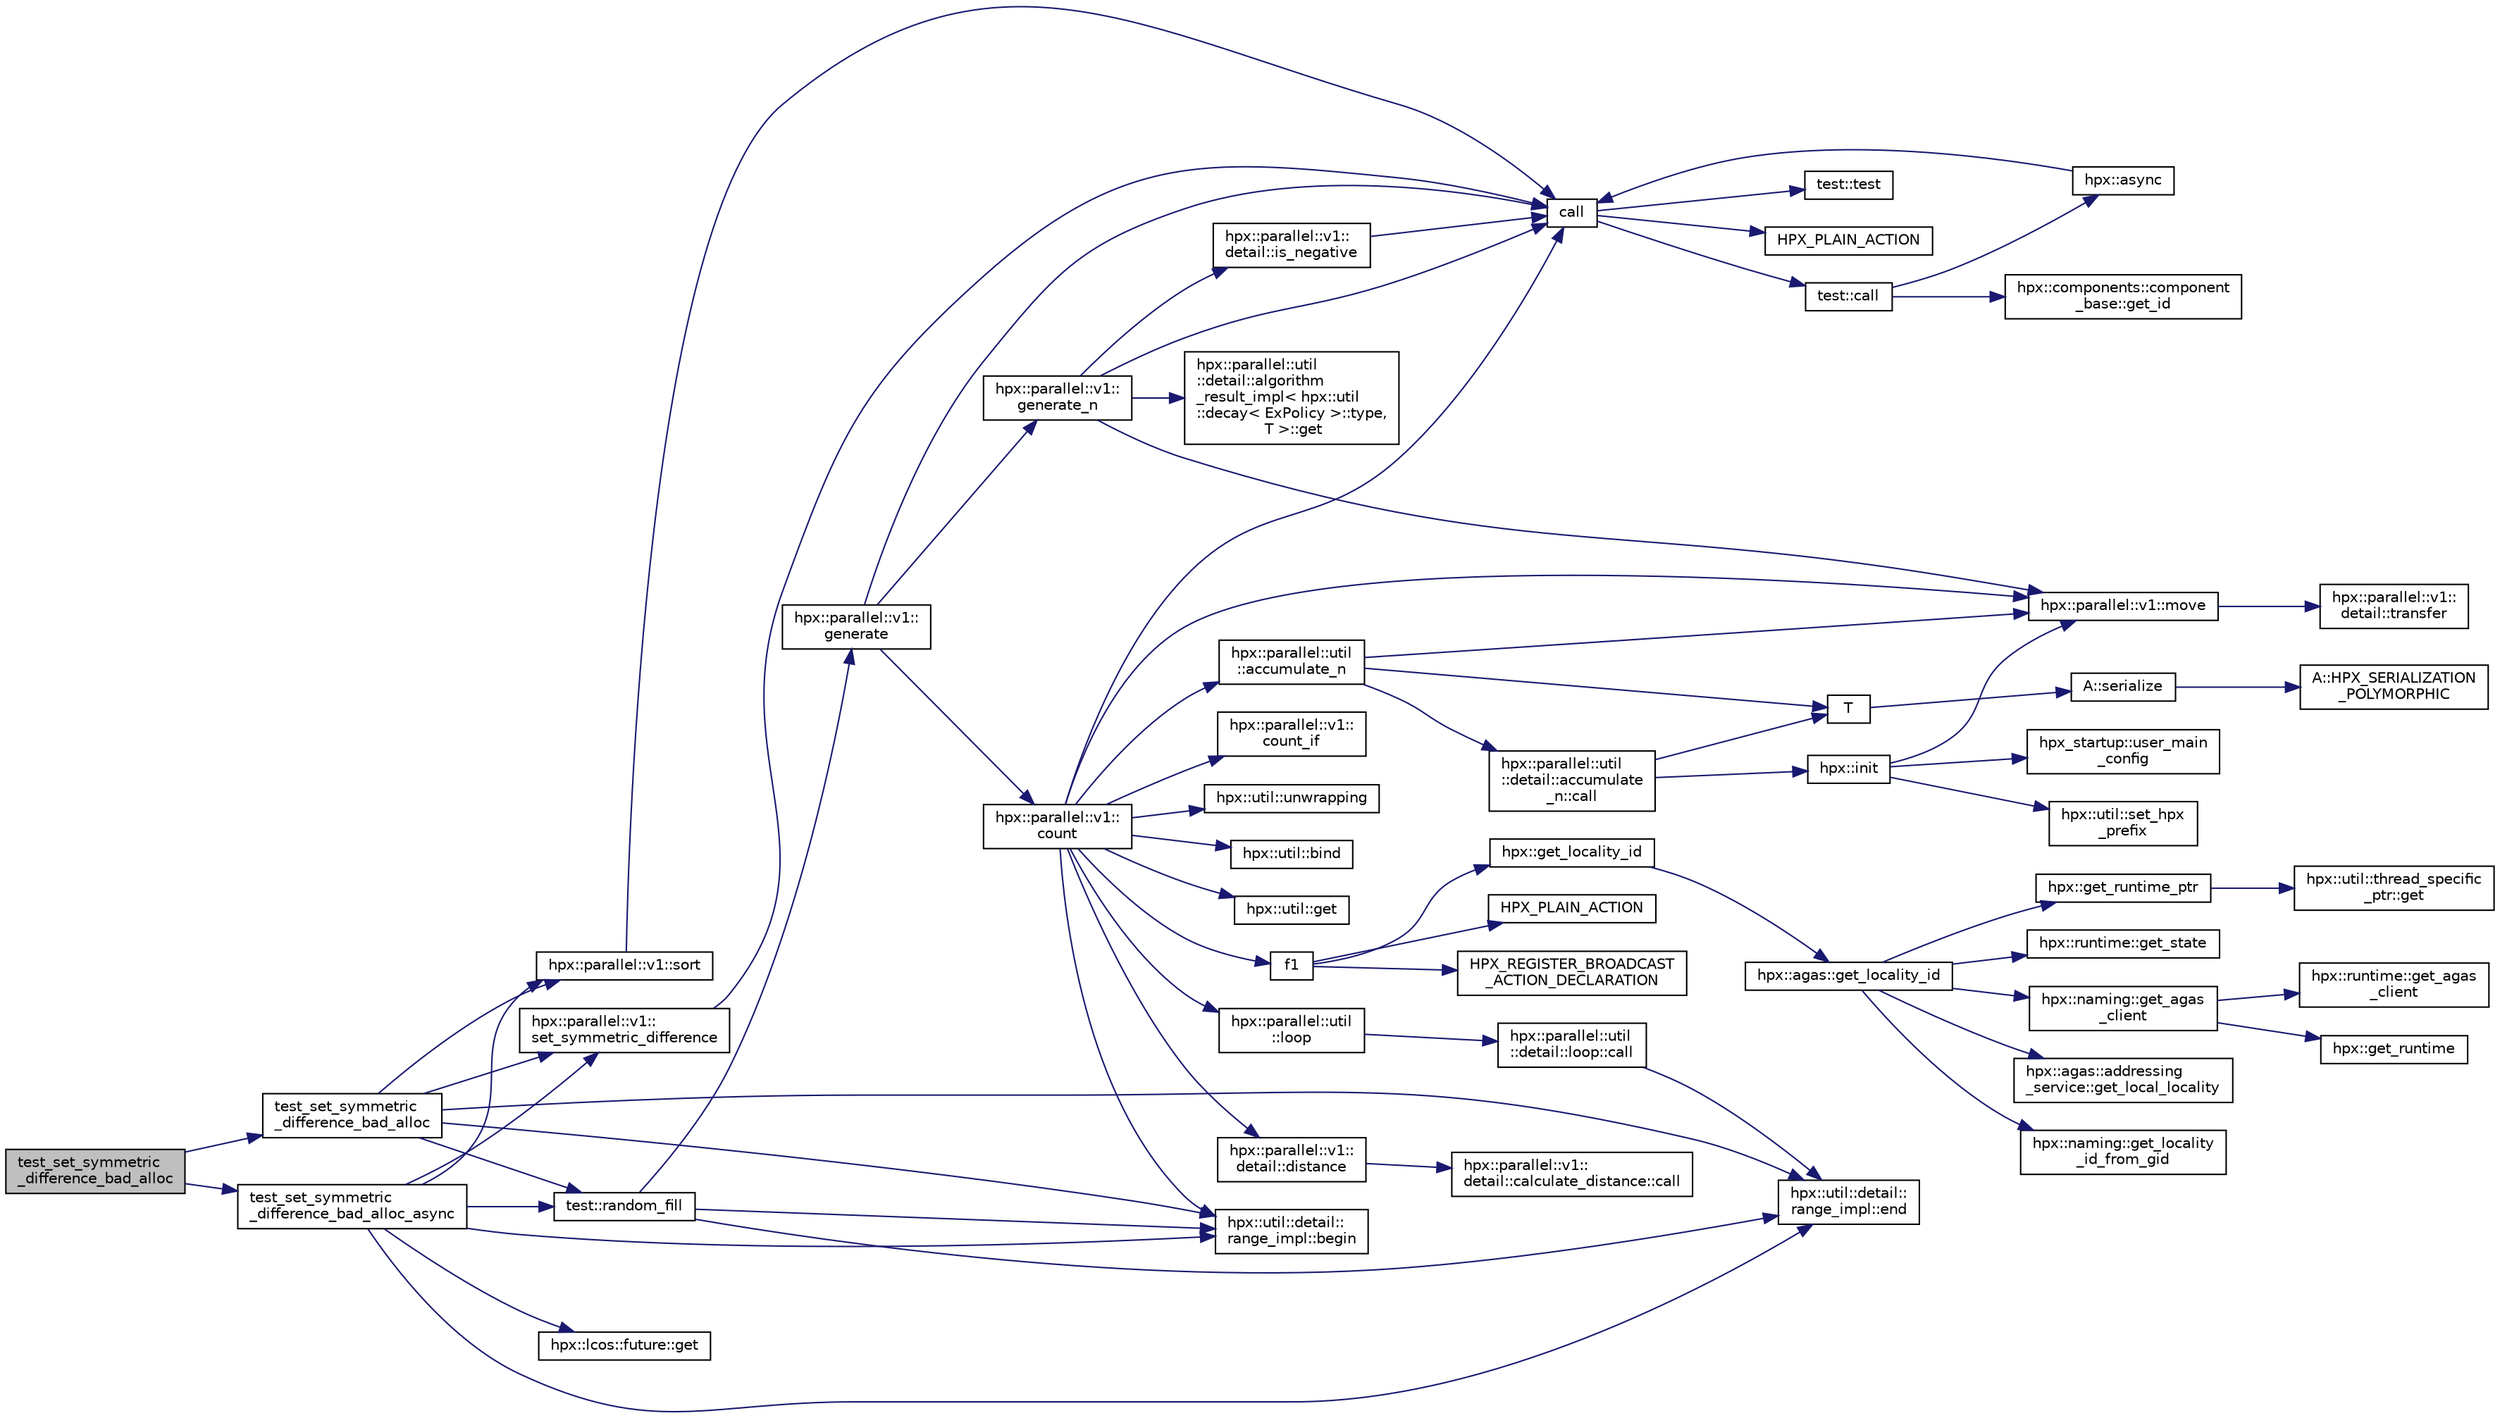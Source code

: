 digraph "test_set_symmetric_difference_bad_alloc"
{
  edge [fontname="Helvetica",fontsize="10",labelfontname="Helvetica",labelfontsize="10"];
  node [fontname="Helvetica",fontsize="10",shape=record];
  rankdir="LR";
  Node410 [label="test_set_symmetric\l_difference_bad_alloc",height=0.2,width=0.4,color="black", fillcolor="grey75", style="filled", fontcolor="black"];
  Node410 -> Node411 [color="midnightblue",fontsize="10",style="solid",fontname="Helvetica"];
  Node411 [label="test_set_symmetric\l_difference_bad_alloc",height=0.2,width=0.4,color="black", fillcolor="white", style="filled",URL="$d4/d0c/set__symmetric__difference_8cpp.html#ae71c0b23dec0df2c7d1301ef925def16"];
  Node411 -> Node412 [color="midnightblue",fontsize="10",style="solid",fontname="Helvetica"];
  Node412 [label="test::random_fill",height=0.2,width=0.4,color="black", fillcolor="white", style="filled",URL="$df/d04/namespacetest.html#af108eebf0ec199837311e53d84f7be38"];
  Node412 -> Node413 [color="midnightblue",fontsize="10",style="solid",fontname="Helvetica"];
  Node413 [label="hpx::parallel::v1::\lgenerate",height=0.2,width=0.4,color="black", fillcolor="white", style="filled",URL="$db/db9/namespacehpx_1_1parallel_1_1v1.html#a1f74f2be2954d6fbd8278df5fedb946a"];
  Node413 -> Node414 [color="midnightblue",fontsize="10",style="solid",fontname="Helvetica"];
  Node414 [label="hpx::parallel::v1::\lgenerate_n",height=0.2,width=0.4,color="black", fillcolor="white", style="filled",URL="$db/db9/namespacehpx_1_1parallel_1_1v1.html#a9fd6a170d9742750007e88805764ec8a"];
  Node414 -> Node415 [color="midnightblue",fontsize="10",style="solid",fontname="Helvetica"];
  Node415 [label="hpx::parallel::v1::\ldetail::is_negative",height=0.2,width=0.4,color="black", fillcolor="white", style="filled",URL="$d2/ddd/namespacehpx_1_1parallel_1_1v1_1_1detail.html#adf2e40fc4b20ad0fd442ee3118a4d527"];
  Node415 -> Node416 [color="midnightblue",fontsize="10",style="solid",fontname="Helvetica"];
  Node416 [label="call",height=0.2,width=0.4,color="black", fillcolor="white", style="filled",URL="$d2/d67/promise__1620_8cpp.html#a58357f0b82bc761e1d0b9091ed563a70"];
  Node416 -> Node417 [color="midnightblue",fontsize="10",style="solid",fontname="Helvetica"];
  Node417 [label="test::test",height=0.2,width=0.4,color="black", fillcolor="white", style="filled",URL="$d8/d89/structtest.html#ab42d5ece712d716b04cb3f686f297a26"];
  Node416 -> Node418 [color="midnightblue",fontsize="10",style="solid",fontname="Helvetica"];
  Node418 [label="HPX_PLAIN_ACTION",height=0.2,width=0.4,color="black", fillcolor="white", style="filled",URL="$d2/d67/promise__1620_8cpp.html#ab96aab827a4b1fcaf66cfe0ba83fef23"];
  Node416 -> Node419 [color="midnightblue",fontsize="10",style="solid",fontname="Helvetica"];
  Node419 [label="test::call",height=0.2,width=0.4,color="black", fillcolor="white", style="filled",URL="$d8/d89/structtest.html#aeb29e7ed6518b9426ccf1344c52620ae"];
  Node419 -> Node420 [color="midnightblue",fontsize="10",style="solid",fontname="Helvetica"];
  Node420 [label="hpx::async",height=0.2,width=0.4,color="black", fillcolor="white", style="filled",URL="$d8/d83/namespacehpx.html#acb7d8e37b73b823956ce144f9a57eaa4"];
  Node420 -> Node416 [color="midnightblue",fontsize="10",style="solid",fontname="Helvetica"];
  Node419 -> Node421 [color="midnightblue",fontsize="10",style="solid",fontname="Helvetica"];
  Node421 [label="hpx::components::component\l_base::get_id",height=0.2,width=0.4,color="black", fillcolor="white", style="filled",URL="$d2/de6/classhpx_1_1components_1_1component__base.html#a4c8fd93514039bdf01c48d66d82b19cd"];
  Node414 -> Node422 [color="midnightblue",fontsize="10",style="solid",fontname="Helvetica"];
  Node422 [label="hpx::parallel::util\l::detail::algorithm\l_result_impl\< hpx::util\l::decay\< ExPolicy \>::type,\l T \>::get",height=0.2,width=0.4,color="black", fillcolor="white", style="filled",URL="$d2/d42/structhpx_1_1parallel_1_1util_1_1detail_1_1algorithm__result__impl.html#ab5b051e8ec74eff5e0e62fd63f5d377e"];
  Node414 -> Node423 [color="midnightblue",fontsize="10",style="solid",fontname="Helvetica"];
  Node423 [label="hpx::parallel::v1::move",height=0.2,width=0.4,color="black", fillcolor="white", style="filled",URL="$db/db9/namespacehpx_1_1parallel_1_1v1.html#aa7c4ede081ce786c9d1eb1adff495cfc"];
  Node423 -> Node424 [color="midnightblue",fontsize="10",style="solid",fontname="Helvetica"];
  Node424 [label="hpx::parallel::v1::\ldetail::transfer",height=0.2,width=0.4,color="black", fillcolor="white", style="filled",URL="$d2/ddd/namespacehpx_1_1parallel_1_1v1_1_1detail.html#ab1b56a05e1885ca7cc7ffa1804dd2f3c"];
  Node414 -> Node416 [color="midnightblue",fontsize="10",style="solid",fontname="Helvetica"];
  Node413 -> Node425 [color="midnightblue",fontsize="10",style="solid",fontname="Helvetica"];
  Node425 [label="hpx::parallel::v1::\lcount",height=0.2,width=0.4,color="black", fillcolor="white", style="filled",URL="$db/db9/namespacehpx_1_1parallel_1_1v1.html#a19d058114a2bd44801aab4176b188e23"];
  Node425 -> Node426 [color="midnightblue",fontsize="10",style="solid",fontname="Helvetica"];
  Node426 [label="hpx::parallel::v1::\lcount_if",height=0.2,width=0.4,color="black", fillcolor="white", style="filled",URL="$db/db9/namespacehpx_1_1parallel_1_1v1.html#ad836ff017ec208c2d6388a9b47b05ce0"];
  Node425 -> Node427 [color="midnightblue",fontsize="10",style="solid",fontname="Helvetica"];
  Node427 [label="f1",height=0.2,width=0.4,color="black", fillcolor="white", style="filled",URL="$d8/d8b/broadcast_8cpp.html#a1751fbd41f2529b84514a9dbd767959a"];
  Node427 -> Node428 [color="midnightblue",fontsize="10",style="solid",fontname="Helvetica"];
  Node428 [label="hpx::get_locality_id",height=0.2,width=0.4,color="black", fillcolor="white", style="filled",URL="$d8/d83/namespacehpx.html#a158d7c54a657bb364c1704033010697b",tooltip="Return the number of the locality this function is being called from. "];
  Node428 -> Node429 [color="midnightblue",fontsize="10",style="solid",fontname="Helvetica"];
  Node429 [label="hpx::agas::get_locality_id",height=0.2,width=0.4,color="black", fillcolor="white", style="filled",URL="$dc/d54/namespacehpx_1_1agas.html#a491cc2ddecdf0f1a9129900caa6a4d3e"];
  Node429 -> Node430 [color="midnightblue",fontsize="10",style="solid",fontname="Helvetica"];
  Node430 [label="hpx::get_runtime_ptr",height=0.2,width=0.4,color="black", fillcolor="white", style="filled",URL="$d8/d83/namespacehpx.html#af29daf2bb3e01b4d6495a1742b6cce64"];
  Node430 -> Node431 [color="midnightblue",fontsize="10",style="solid",fontname="Helvetica"];
  Node431 [label="hpx::util::thread_specific\l_ptr::get",height=0.2,width=0.4,color="black", fillcolor="white", style="filled",URL="$d4/d4c/structhpx_1_1util_1_1thread__specific__ptr.html#a3b27d8520710478aa41d1f74206bdba9"];
  Node429 -> Node432 [color="midnightblue",fontsize="10",style="solid",fontname="Helvetica"];
  Node432 [label="hpx::runtime::get_state",height=0.2,width=0.4,color="black", fillcolor="white", style="filled",URL="$d0/d7b/classhpx_1_1runtime.html#ab405f80e060dac95d624520f38b0524c"];
  Node429 -> Node433 [color="midnightblue",fontsize="10",style="solid",fontname="Helvetica"];
  Node433 [label="hpx::naming::get_agas\l_client",height=0.2,width=0.4,color="black", fillcolor="white", style="filled",URL="$d4/dc9/namespacehpx_1_1naming.html#a0408fffd5d34b620712a801b0ae3b032"];
  Node433 -> Node434 [color="midnightblue",fontsize="10",style="solid",fontname="Helvetica"];
  Node434 [label="hpx::get_runtime",height=0.2,width=0.4,color="black", fillcolor="white", style="filled",URL="$d8/d83/namespacehpx.html#aef902cc6c7dd3b9fbadf34d1e850a070"];
  Node433 -> Node435 [color="midnightblue",fontsize="10",style="solid",fontname="Helvetica"];
  Node435 [label="hpx::runtime::get_agas\l_client",height=0.2,width=0.4,color="black", fillcolor="white", style="filled",URL="$d0/d7b/classhpx_1_1runtime.html#aeb5dddd30d6b9861669af8ad44d1a96a"];
  Node429 -> Node436 [color="midnightblue",fontsize="10",style="solid",fontname="Helvetica"];
  Node436 [label="hpx::agas::addressing\l_service::get_local_locality",height=0.2,width=0.4,color="black", fillcolor="white", style="filled",URL="$db/d58/structhpx_1_1agas_1_1addressing__service.html#ab52c19a37c2a7a006c6c15f90ad0539c"];
  Node429 -> Node437 [color="midnightblue",fontsize="10",style="solid",fontname="Helvetica"];
  Node437 [label="hpx::naming::get_locality\l_id_from_gid",height=0.2,width=0.4,color="black", fillcolor="white", style="filled",URL="$d4/dc9/namespacehpx_1_1naming.html#a7fd43037784560bd04fda9b49e33529f"];
  Node427 -> Node438 [color="midnightblue",fontsize="10",style="solid",fontname="Helvetica"];
  Node438 [label="HPX_PLAIN_ACTION",height=0.2,width=0.4,color="black", fillcolor="white", style="filled",URL="$d8/d8b/broadcast_8cpp.html#a19685a0394ce6a99351f7a679f6eeefc"];
  Node427 -> Node439 [color="midnightblue",fontsize="10",style="solid",fontname="Helvetica"];
  Node439 [label="HPX_REGISTER_BROADCAST\l_ACTION_DECLARATION",height=0.2,width=0.4,color="black", fillcolor="white", style="filled",URL="$d7/d38/addressing__service_8cpp.html#a573d764d9cb34eec46a4bdffcf07875f"];
  Node425 -> Node440 [color="midnightblue",fontsize="10",style="solid",fontname="Helvetica"];
  Node440 [label="hpx::parallel::util\l::loop",height=0.2,width=0.4,color="black", fillcolor="white", style="filled",URL="$df/dc6/namespacehpx_1_1parallel_1_1util.html#a3f434e00f42929aac85debb8c5782213"];
  Node440 -> Node441 [color="midnightblue",fontsize="10",style="solid",fontname="Helvetica"];
  Node441 [label="hpx::parallel::util\l::detail::loop::call",height=0.2,width=0.4,color="black", fillcolor="white", style="filled",URL="$da/d06/structhpx_1_1parallel_1_1util_1_1detail_1_1loop.html#a5c5e8dbda782f09cdb7bc2509e3bf09e"];
  Node441 -> Node442 [color="midnightblue",fontsize="10",style="solid",fontname="Helvetica"];
  Node442 [label="hpx::util::detail::\lrange_impl::end",height=0.2,width=0.4,color="black", fillcolor="white", style="filled",URL="$d4/d4a/namespacehpx_1_1util_1_1detail_1_1range__impl.html#afb2ea48b0902f52ee4d8b764807b4316"];
  Node425 -> Node443 [color="midnightblue",fontsize="10",style="solid",fontname="Helvetica"];
  Node443 [label="hpx::util::bind",height=0.2,width=0.4,color="black", fillcolor="white", style="filled",URL="$df/dad/namespacehpx_1_1util.html#ad844caedf82a0173d6909d910c3e48c6"];
  Node425 -> Node423 [color="midnightblue",fontsize="10",style="solid",fontname="Helvetica"];
  Node425 -> Node444 [color="midnightblue",fontsize="10",style="solid",fontname="Helvetica"];
  Node444 [label="hpx::util::get",height=0.2,width=0.4,color="black", fillcolor="white", style="filled",URL="$df/dad/namespacehpx_1_1util.html#a5cbd3c41f03f4d4acaedaa4777e3cc02"];
  Node425 -> Node416 [color="midnightblue",fontsize="10",style="solid",fontname="Helvetica"];
  Node425 -> Node445 [color="midnightblue",fontsize="10",style="solid",fontname="Helvetica"];
  Node445 [label="hpx::parallel::v1::\ldetail::distance",height=0.2,width=0.4,color="black", fillcolor="white", style="filled",URL="$d2/ddd/namespacehpx_1_1parallel_1_1v1_1_1detail.html#a6bea3c6a5f470cad11f27ee6bab4a33f"];
  Node445 -> Node446 [color="midnightblue",fontsize="10",style="solid",fontname="Helvetica"];
  Node446 [label="hpx::parallel::v1::\ldetail::calculate_distance::call",height=0.2,width=0.4,color="black", fillcolor="white", style="filled",URL="$db/dfa/structhpx_1_1parallel_1_1v1_1_1detail_1_1calculate__distance.html#a950a6627830a7d019ac0e734b0a447bf"];
  Node425 -> Node447 [color="midnightblue",fontsize="10",style="solid",fontname="Helvetica"];
  Node447 [label="hpx::util::unwrapping",height=0.2,width=0.4,color="black", fillcolor="white", style="filled",URL="$df/dad/namespacehpx_1_1util.html#a7529d9ac687684c33403cdd1f9cef8e4"];
  Node425 -> Node448 [color="midnightblue",fontsize="10",style="solid",fontname="Helvetica"];
  Node448 [label="hpx::parallel::util\l::accumulate_n",height=0.2,width=0.4,color="black", fillcolor="white", style="filled",URL="$df/dc6/namespacehpx_1_1parallel_1_1util.html#af19f9a2722f97c2247ea5d0dbb5e2d25"];
  Node448 -> Node449 [color="midnightblue",fontsize="10",style="solid",fontname="Helvetica"];
  Node449 [label="hpx::parallel::util\l::detail::accumulate\l_n::call",height=0.2,width=0.4,color="black", fillcolor="white", style="filled",URL="$d8/d3b/structhpx_1_1parallel_1_1util_1_1detail_1_1accumulate__n.html#a765aceb8ab313fc92f7c4aaf70ccca8f"];
  Node449 -> Node450 [color="midnightblue",fontsize="10",style="solid",fontname="Helvetica"];
  Node450 [label="hpx::init",height=0.2,width=0.4,color="black", fillcolor="white", style="filled",URL="$d8/d83/namespacehpx.html#a3c694ea960b47c56b33351ba16e3d76b",tooltip="Main entry point for launching the HPX runtime system. "];
  Node450 -> Node451 [color="midnightblue",fontsize="10",style="solid",fontname="Helvetica"];
  Node451 [label="hpx::util::set_hpx\l_prefix",height=0.2,width=0.4,color="black", fillcolor="white", style="filled",URL="$df/dad/namespacehpx_1_1util.html#ae40a23c1ba0a48d9304dcf717a95793e"];
  Node450 -> Node452 [color="midnightblue",fontsize="10",style="solid",fontname="Helvetica"];
  Node452 [label="hpx_startup::user_main\l_config",height=0.2,width=0.4,color="black", fillcolor="white", style="filled",URL="$d3/dd2/namespacehpx__startup.html#aaac571d88bd3912a4225a23eb3261637"];
  Node450 -> Node423 [color="midnightblue",fontsize="10",style="solid",fontname="Helvetica"];
  Node449 -> Node453 [color="midnightblue",fontsize="10",style="solid",fontname="Helvetica"];
  Node453 [label="T",height=0.2,width=0.4,color="black", fillcolor="white", style="filled",URL="$db/d33/polymorphic__semiintrusive__template_8cpp.html#ad187658f9cb91c1312b39ae7e896f1ea"];
  Node453 -> Node454 [color="midnightblue",fontsize="10",style="solid",fontname="Helvetica"];
  Node454 [label="A::serialize",height=0.2,width=0.4,color="black", fillcolor="white", style="filled",URL="$d7/da0/struct_a.html#a5f5c287cf471e274ed9dda0da1592212"];
  Node454 -> Node455 [color="midnightblue",fontsize="10",style="solid",fontname="Helvetica"];
  Node455 [label="A::HPX_SERIALIZATION\l_POLYMORPHIC",height=0.2,width=0.4,color="black", fillcolor="white", style="filled",URL="$d7/da0/struct_a.html#ada978cc156cebbafddb1f3aa4c01918c"];
  Node448 -> Node423 [color="midnightblue",fontsize="10",style="solid",fontname="Helvetica"];
  Node448 -> Node453 [color="midnightblue",fontsize="10",style="solid",fontname="Helvetica"];
  Node425 -> Node456 [color="midnightblue",fontsize="10",style="solid",fontname="Helvetica"];
  Node456 [label="hpx::util::detail::\lrange_impl::begin",height=0.2,width=0.4,color="black", fillcolor="white", style="filled",URL="$d4/d4a/namespacehpx_1_1util_1_1detail_1_1range__impl.html#a31e165df2b865cdd961f35ce938db41a"];
  Node413 -> Node416 [color="midnightblue",fontsize="10",style="solid",fontname="Helvetica"];
  Node412 -> Node456 [color="midnightblue",fontsize="10",style="solid",fontname="Helvetica"];
  Node412 -> Node442 [color="midnightblue",fontsize="10",style="solid",fontname="Helvetica"];
  Node411 -> Node457 [color="midnightblue",fontsize="10",style="solid",fontname="Helvetica"];
  Node457 [label="hpx::parallel::v1::sort",height=0.2,width=0.4,color="black", fillcolor="white", style="filled",URL="$db/db9/namespacehpx_1_1parallel_1_1v1.html#ae1153bd13c544f90055c5ca181145297"];
  Node457 -> Node416 [color="midnightblue",fontsize="10",style="solid",fontname="Helvetica"];
  Node411 -> Node456 [color="midnightblue",fontsize="10",style="solid",fontname="Helvetica"];
  Node411 -> Node442 [color="midnightblue",fontsize="10",style="solid",fontname="Helvetica"];
  Node411 -> Node458 [color="midnightblue",fontsize="10",style="solid",fontname="Helvetica"];
  Node458 [label="hpx::parallel::v1::\lset_symmetric_difference",height=0.2,width=0.4,color="black", fillcolor="white", style="filled",URL="$db/db9/namespacehpx_1_1parallel_1_1v1.html#a522afd8e53771d027e0c98f940986587"];
  Node458 -> Node416 [color="midnightblue",fontsize="10",style="solid",fontname="Helvetica"];
  Node410 -> Node459 [color="midnightblue",fontsize="10",style="solid",fontname="Helvetica"];
  Node459 [label="test_set_symmetric\l_difference_bad_alloc_async",height=0.2,width=0.4,color="black", fillcolor="white", style="filled",URL="$d4/d0c/set__symmetric__difference_8cpp.html#a41b729507bcab6595ff907f959b7670b"];
  Node459 -> Node412 [color="midnightblue",fontsize="10",style="solid",fontname="Helvetica"];
  Node459 -> Node457 [color="midnightblue",fontsize="10",style="solid",fontname="Helvetica"];
  Node459 -> Node456 [color="midnightblue",fontsize="10",style="solid",fontname="Helvetica"];
  Node459 -> Node442 [color="midnightblue",fontsize="10",style="solid",fontname="Helvetica"];
  Node459 -> Node458 [color="midnightblue",fontsize="10",style="solid",fontname="Helvetica"];
  Node459 -> Node460 [color="midnightblue",fontsize="10",style="solid",fontname="Helvetica"];
  Node460 [label="hpx::lcos::future::get",height=0.2,width=0.4,color="black", fillcolor="white", style="filled",URL="$d0/d33/classhpx_1_1lcos_1_1future.html#a8c28269486d5620ac48af349f17bb41c"];
}
